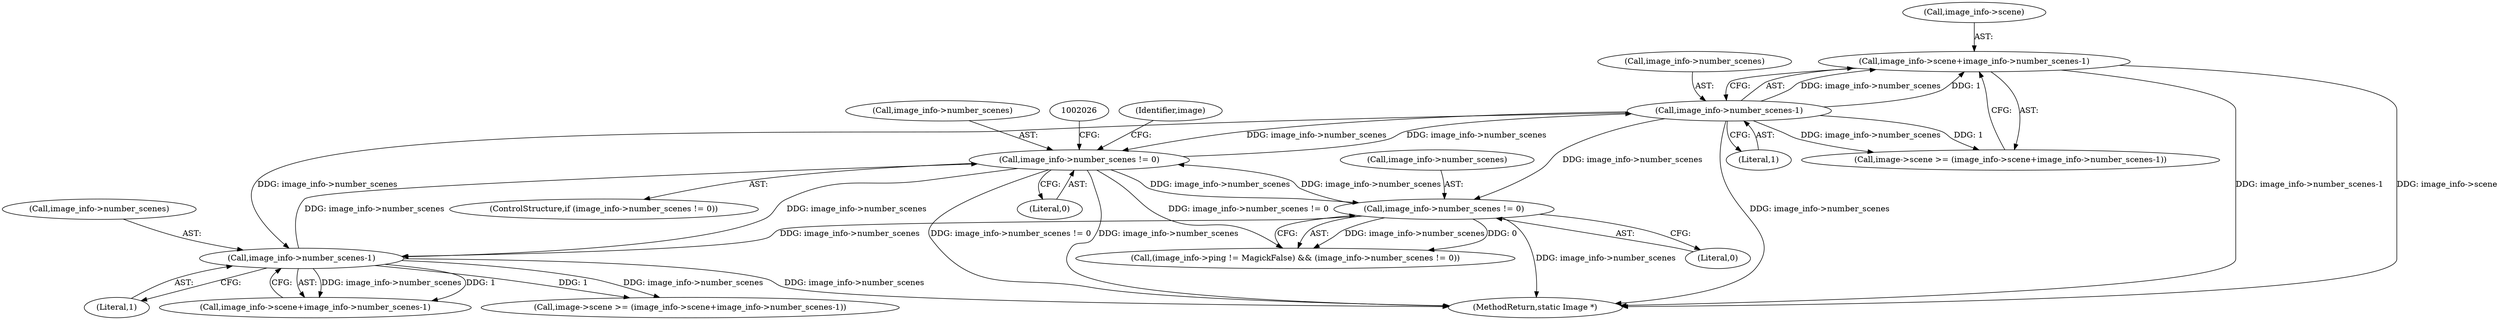 digraph "0_ImageMagick_7fdf9ea808caa3c81a0eb42656e5fafc59084198@pointer" {
"1002015" [label="(Call,image_info->scene+image_info->number_scenes-1)"];
"1002019" [label="(Call,image_info->number_scenes-1)"];
"1002005" [label="(Call,image_info->number_scenes != 0)"];
"1000625" [label="(Call,image_info->number_scenes != 0)"];
"1000639" [label="(Call,image_info->number_scenes-1)"];
"1002005" [label="(Call,image_info->number_scenes != 0)"];
"1000643" [label="(Literal,1)"];
"1000629" [label="(Literal,0)"];
"1002023" [label="(Literal,1)"];
"1000626" [label="(Call,image_info->number_scenes)"];
"1002013" [label="(Identifier,image)"];
"1000631" [label="(Call,image->scene >= (image_info->scene+image_info->number_scenes-1))"];
"1002006" [label="(Call,image_info->number_scenes)"];
"1000635" [label="(Call,image_info->scene+image_info->number_scenes-1)"];
"1002011" [label="(Call,image->scene >= (image_info->scene+image_info->number_scenes-1))"];
"1002016" [label="(Call,image_info->scene)"];
"1002015" [label="(Call,image_info->scene+image_info->number_scenes-1)"];
"1002009" [label="(Literal,0)"];
"1000619" [label="(Call,(image_info->ping != MagickFalse) && (image_info->number_scenes != 0))"];
"1002020" [label="(Call,image_info->number_scenes)"];
"1000625" [label="(Call,image_info->number_scenes != 0)"];
"1000639" [label="(Call,image_info->number_scenes-1)"];
"1002103" [label="(MethodReturn,static Image *)"];
"1000640" [label="(Call,image_info->number_scenes)"];
"1002019" [label="(Call,image_info->number_scenes-1)"];
"1002004" [label="(ControlStructure,if (image_info->number_scenes != 0))"];
"1002015" -> "1002011"  [label="AST: "];
"1002015" -> "1002019"  [label="CFG: "];
"1002016" -> "1002015"  [label="AST: "];
"1002019" -> "1002015"  [label="AST: "];
"1002011" -> "1002015"  [label="CFG: "];
"1002015" -> "1002103"  [label="DDG: image_info->number_scenes-1"];
"1002015" -> "1002103"  [label="DDG: image_info->scene"];
"1002019" -> "1002015"  [label="DDG: image_info->number_scenes"];
"1002019" -> "1002015"  [label="DDG: 1"];
"1002019" -> "1002023"  [label="CFG: "];
"1002020" -> "1002019"  [label="AST: "];
"1002023" -> "1002019"  [label="AST: "];
"1002019" -> "1002103"  [label="DDG: image_info->number_scenes"];
"1002019" -> "1000625"  [label="DDG: image_info->number_scenes"];
"1002019" -> "1000639"  [label="DDG: image_info->number_scenes"];
"1002019" -> "1002005"  [label="DDG: image_info->number_scenes"];
"1002019" -> "1002011"  [label="DDG: image_info->number_scenes"];
"1002019" -> "1002011"  [label="DDG: 1"];
"1002005" -> "1002019"  [label="DDG: image_info->number_scenes"];
"1002005" -> "1002004"  [label="AST: "];
"1002005" -> "1002009"  [label="CFG: "];
"1002006" -> "1002005"  [label="AST: "];
"1002009" -> "1002005"  [label="AST: "];
"1002013" -> "1002005"  [label="CFG: "];
"1002026" -> "1002005"  [label="CFG: "];
"1002005" -> "1002103"  [label="DDG: image_info->number_scenes"];
"1002005" -> "1002103"  [label="DDG: image_info->number_scenes != 0"];
"1002005" -> "1000619"  [label="DDG: image_info->number_scenes != 0"];
"1002005" -> "1000625"  [label="DDG: image_info->number_scenes"];
"1002005" -> "1000639"  [label="DDG: image_info->number_scenes"];
"1000625" -> "1002005"  [label="DDG: image_info->number_scenes"];
"1000639" -> "1002005"  [label="DDG: image_info->number_scenes"];
"1000625" -> "1000619"  [label="AST: "];
"1000625" -> "1000629"  [label="CFG: "];
"1000626" -> "1000625"  [label="AST: "];
"1000629" -> "1000625"  [label="AST: "];
"1000619" -> "1000625"  [label="CFG: "];
"1000625" -> "1002103"  [label="DDG: image_info->number_scenes"];
"1000625" -> "1000619"  [label="DDG: image_info->number_scenes"];
"1000625" -> "1000619"  [label="DDG: 0"];
"1000625" -> "1000639"  [label="DDG: image_info->number_scenes"];
"1000639" -> "1000635"  [label="AST: "];
"1000639" -> "1000643"  [label="CFG: "];
"1000640" -> "1000639"  [label="AST: "];
"1000643" -> "1000639"  [label="AST: "];
"1000635" -> "1000639"  [label="CFG: "];
"1000639" -> "1002103"  [label="DDG: image_info->number_scenes"];
"1000639" -> "1000631"  [label="DDG: image_info->number_scenes"];
"1000639" -> "1000631"  [label="DDG: 1"];
"1000639" -> "1000635"  [label="DDG: image_info->number_scenes"];
"1000639" -> "1000635"  [label="DDG: 1"];
}

